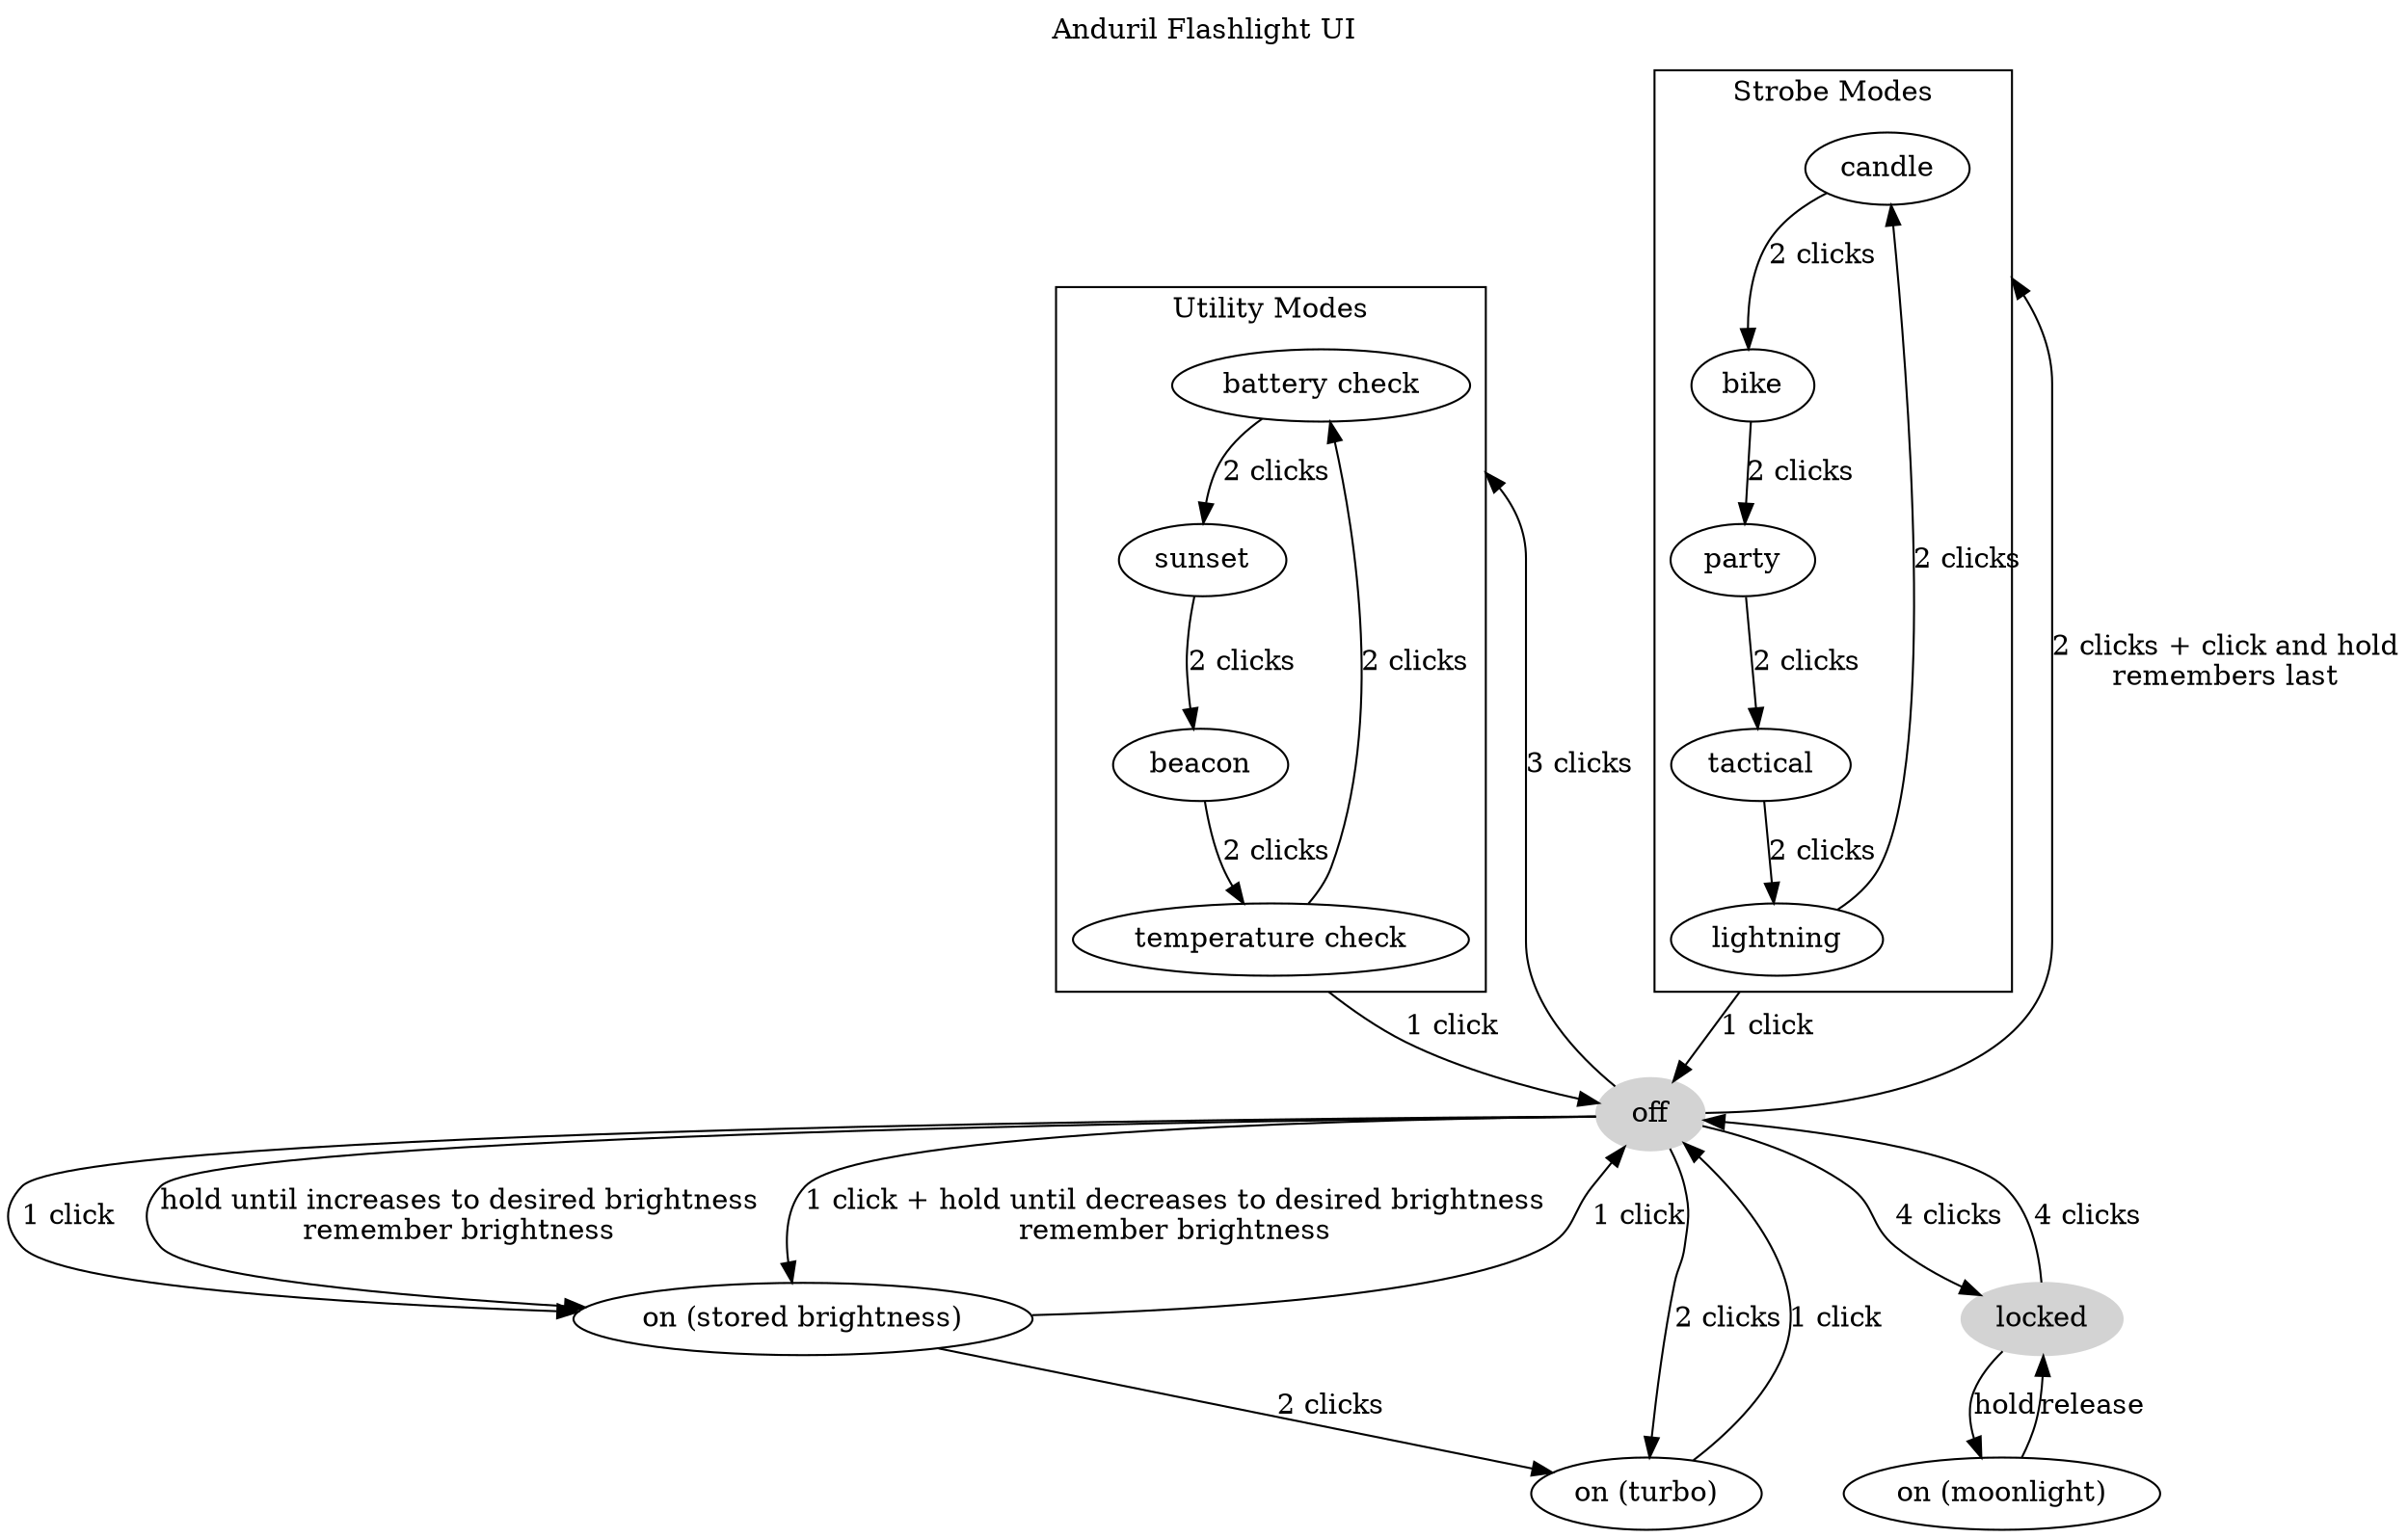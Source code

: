 digraph {
  compound=true

  off[style="filled",color="lightgrey"]
  off -> "on (stored brightness)"[label="1 click"];
  off -> "on (stored brightness)"[label="hold until increases to desired brightness\nremember brightness"];
  off -> "on (turbo)"[label="2 clicks"];
  off -> "on (stored brightness)"[label="1 click + hold until decreases to desired brightness\nremember brightness"];
  off -> locked[label="4 clicks"];

  label="Utility Modes"
  off -> "battery check"[label="3 clicks",lhead="cluster_utility"];
  "temperature check" -> off[label="1 click",ltail="cluster_utility"]
  subgraph cluster_utility {
    "battery check" -> "sunset"[label="2 clicks"]
    sunset -> beacon[label="2 clicks"]
    beacon -> "temperature check"[label="2 clicks"]
    "temperature check" -> "battery check"[label="2 clicks"]
  }

  label="Strobe Modes"
  off -> candle[label="2 clicks + click and hold\nremembers last",lhead="cluster_strobe"];
  lightning -> off[label="1 click",ltail="cluster_strobe"];
  subgraph cluster_strobe {
    candle -> bike[label="2 clicks"]
    bike -> party[label="2 clicks"]
    party -> tactical[label="2 clicks"]
    tactical -> lightning[label="2 clicks"]
    lightning -> "candle"[label="2 clicks"]
  }

  locked[style="filled",color="lightgrey"]
  locked -> off[label="4 clicks"];
  locked -> "on (moonlight)"[label="hold"];

  "on (moonlight)" -> "locked"[label="release"];
  "on (stored brightness)" -> off[label="1 click"];
  "on (stored brightness)" -> "on (turbo)"[label="2 clicks"];
  "on (turbo)" -> off[label="1 click"];

  label="Anduril Flashlight UI"
  labelloc=t
}

